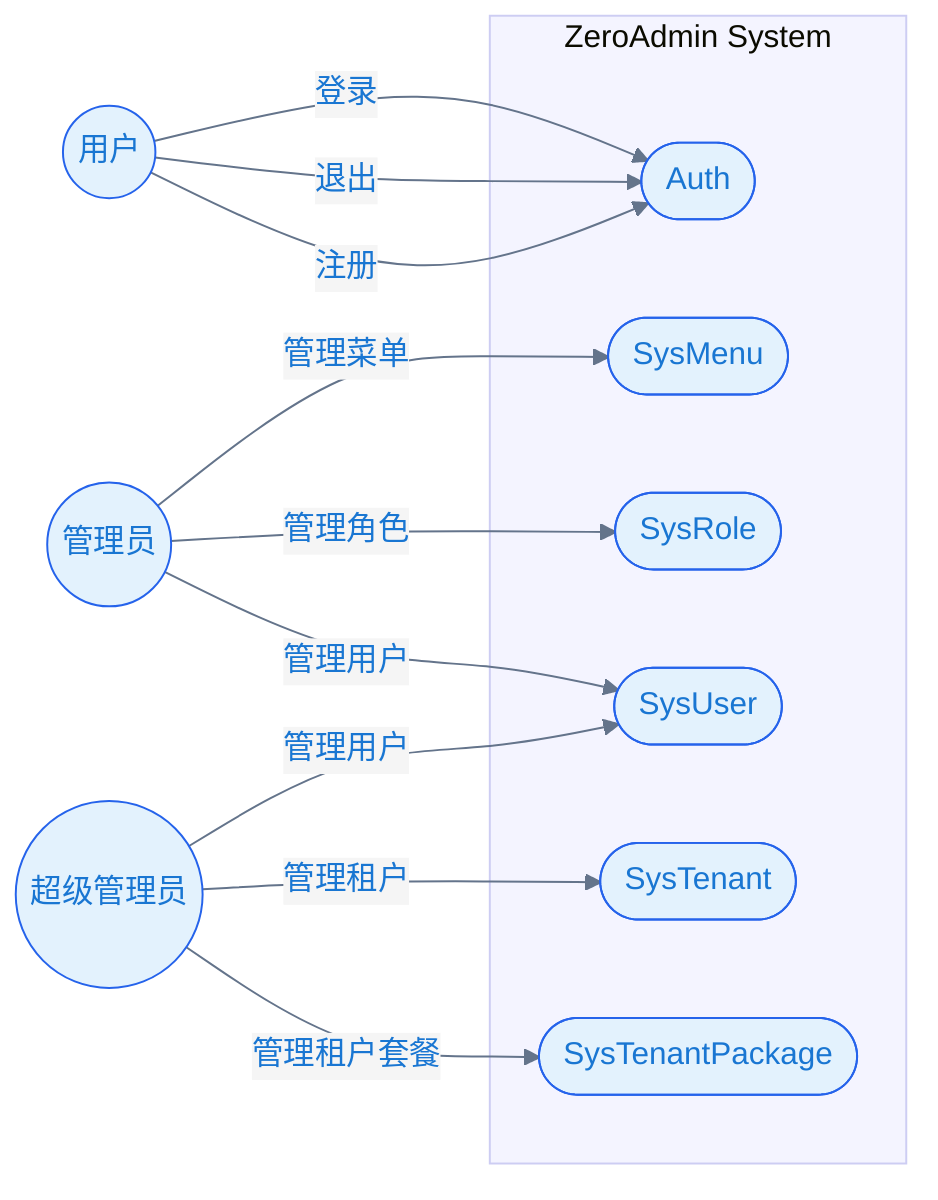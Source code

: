 %%{init: {
  'theme': 'base',
  'themeVariables': {
    'primaryColor': '#E3F2FD',
    'primaryTextColor': '#1976D2',
    'primaryBorderColor': '#2563EB',
    'lineColor': '#64748B',
    'secondaryColor': '#F5F5F5',
    'tertiaryColor': '#f4f4ff'
  }
}}%%

flowchart LR

subgraph ZeroAdmin System
    Auth
    Menu
    Role
    User
    Tenant
    TenantPackage
end

    U((用户)) --登录--> Auth([Auth])
    U --退出--> Auth
    U --注册--> Auth

    A((管理员)) --管理菜单--> Menu([SysMenu])
    A --管理角色--> Role([SysRole])
    A --管理用户--> User([SysUser])

    SA((超级管理员)) --管理用户--> User([SysUser])
    SA --管理租户--> Tenant([SysTenant])
    SA --管理租户套餐--> TenantPackage([SysTenantPackage])